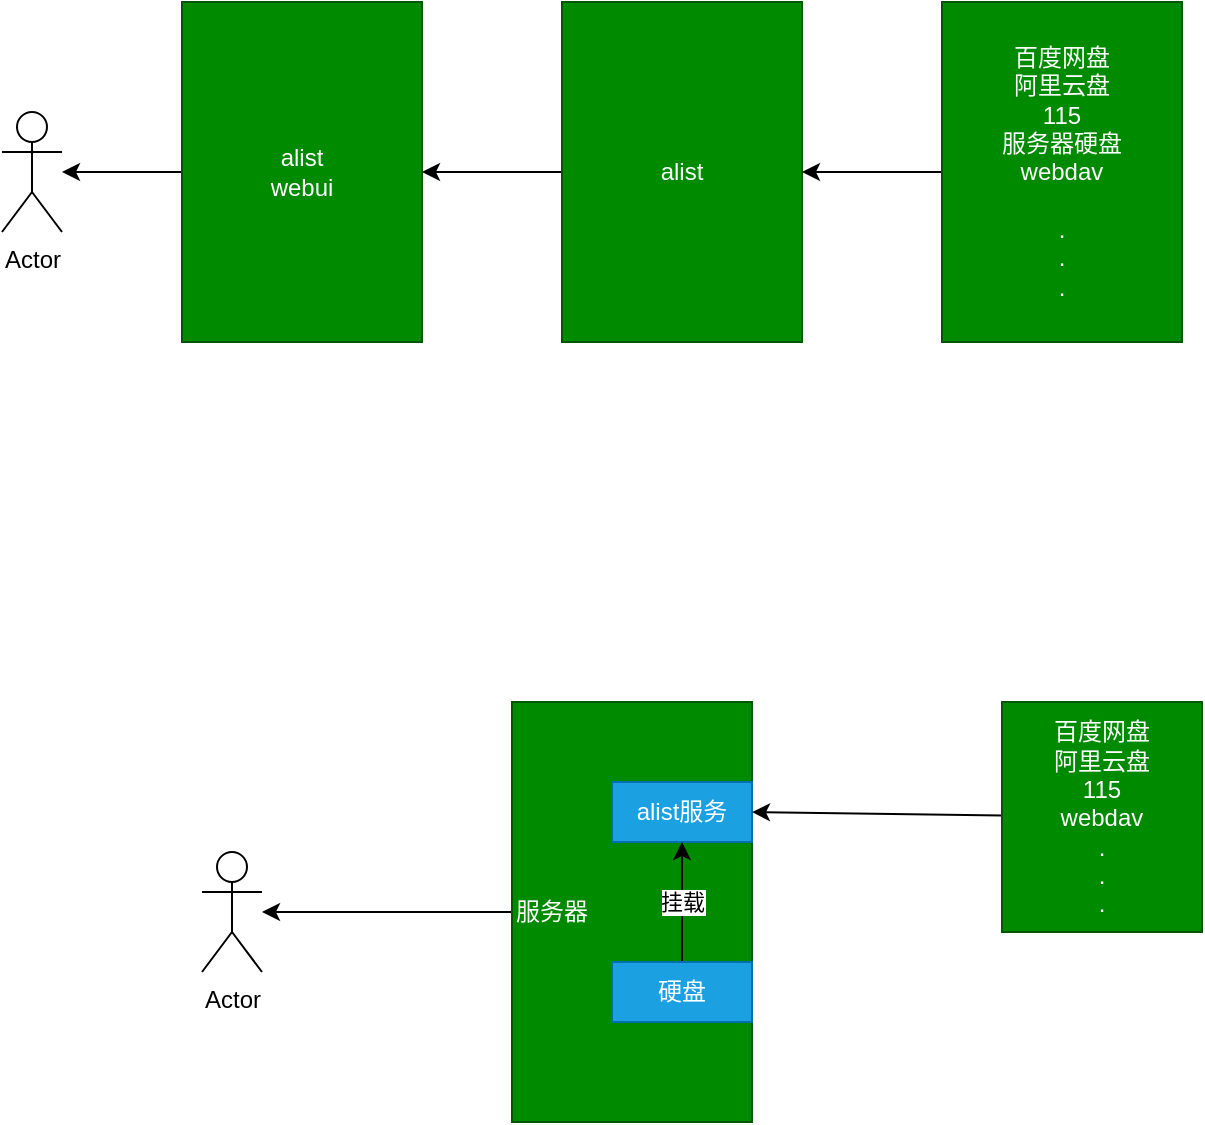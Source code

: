 <mxfile>
    <diagram id="wKIxFsY9lb2jQf92DGev" name="Page-1">
        <mxGraphModel dx="1691" dy="1139" grid="1" gridSize="10" guides="1" tooltips="1" connect="1" arrows="1" fold="1" page="1" pageScale="1" pageWidth="850" pageHeight="1100" math="0" shadow="0">
            <root>
                <mxCell id="0"/>
                <mxCell id="1" parent="0"/>
                <mxCell id="2" value="Actor" style="shape=umlActor;verticalLabelPosition=bottom;verticalAlign=top;html=1;outlineConnect=0;" parent="1" vertex="1">
                    <mxGeometry x="60" y="205" width="30" height="60" as="geometry"/>
                </mxCell>
                <mxCell id="9" style="edgeStyle=none;html=1;" parent="1" source="3" target="2" edge="1">
                    <mxGeometry relative="1" as="geometry"/>
                </mxCell>
                <mxCell id="3" value="alist&lt;br&gt;webui" style="rounded=0;whiteSpace=wrap;html=1;fillColor=#008a00;fontColor=#ffffff;strokeColor=#005700;" parent="1" vertex="1">
                    <mxGeometry x="150" y="150" width="120" height="170" as="geometry"/>
                </mxCell>
                <mxCell id="6" style="edgeStyle=none;html=1;exitX=0;exitY=0.5;exitDx=0;exitDy=0;entryX=1;entryY=0.5;entryDx=0;entryDy=0;" parent="1" source="5" target="3" edge="1">
                    <mxGeometry relative="1" as="geometry"/>
                </mxCell>
                <mxCell id="5" value="alist" style="rounded=0;whiteSpace=wrap;html=1;fillColor=#008a00;fontColor=#ffffff;strokeColor=#005700;" parent="1" vertex="1">
                    <mxGeometry x="340" y="150" width="120" height="170" as="geometry"/>
                </mxCell>
                <mxCell id="8" style="edgeStyle=none;html=1;entryX=1;entryY=0.5;entryDx=0;entryDy=0;" parent="1" source="7" target="5" edge="1">
                    <mxGeometry relative="1" as="geometry"/>
                </mxCell>
                <mxCell id="7" value="百度网盘&lt;br&gt;阿里云盘&lt;br&gt;115&lt;br&gt;服务器硬盘&lt;br&gt;webdav&lt;br&gt;&lt;br&gt;.&lt;br&gt;.&lt;br&gt;." style="rounded=0;whiteSpace=wrap;html=1;fillColor=#008a00;fontColor=#ffffff;strokeColor=#005700;" parent="1" vertex="1">
                    <mxGeometry x="530" y="150" width="120" height="170" as="geometry"/>
                </mxCell>
                <mxCell id="17" style="edgeStyle=none;html=1;" parent="1" source="10" target="16" edge="1">
                    <mxGeometry relative="1" as="geometry"/>
                </mxCell>
                <mxCell id="10" value="&lt;div style=&quot;&quot;&gt;&lt;span style=&quot;background-color: initial;&quot;&gt;服务器&lt;/span&gt;&lt;/div&gt;" style="rounded=0;whiteSpace=wrap;html=1;fillColor=#008a00;fontColor=#ffffff;strokeColor=#005700;align=left;" parent="1" vertex="1">
                    <mxGeometry x="315" y="500" width="120" height="210" as="geometry"/>
                </mxCell>
                <mxCell id="11" value="alist服务" style="rounded=0;whiteSpace=wrap;html=1;fillColor=#1ba1e2;fontColor=#ffffff;strokeColor=#006EAF;" parent="1" vertex="1">
                    <mxGeometry x="365" y="540" width="70" height="30" as="geometry"/>
                </mxCell>
                <mxCell id="13" value="挂载" style="edgeStyle=none;html=1;exitX=0.5;exitY=0;exitDx=0;exitDy=0;entryX=0.5;entryY=1;entryDx=0;entryDy=0;" parent="1" source="12" target="11" edge="1">
                    <mxGeometry relative="1" as="geometry">
                        <Array as="points">
                            <mxPoint x="400" y="600"/>
                        </Array>
                    </mxGeometry>
                </mxCell>
                <mxCell id="12" value="硬盘" style="rounded=0;whiteSpace=wrap;html=1;fillColor=#1ba1e2;fontColor=#ffffff;strokeColor=#006EAF;" parent="1" vertex="1">
                    <mxGeometry x="365" y="630" width="70" height="30" as="geometry"/>
                </mxCell>
                <mxCell id="15" style="edgeStyle=none;html=1;entryX=1;entryY=0.5;entryDx=0;entryDy=0;" parent="1" source="14" target="11" edge="1">
                    <mxGeometry relative="1" as="geometry"/>
                </mxCell>
                <mxCell id="14" value="百度网盘&lt;br&gt;阿里云盘&lt;br&gt;115&lt;br&gt;webdav&lt;br&gt;.&lt;br&gt;.&lt;br&gt;." style="rounded=0;whiteSpace=wrap;html=1;fillColor=#008a00;fontColor=#ffffff;strokeColor=#005700;" parent="1" vertex="1">
                    <mxGeometry x="560" y="500" width="100" height="115" as="geometry"/>
                </mxCell>
                <mxCell id="16" value="Actor" style="shape=umlActor;verticalLabelPosition=bottom;verticalAlign=top;html=1;outlineConnect=0;" parent="1" vertex="1">
                    <mxGeometry x="160" y="575" width="30" height="60" as="geometry"/>
                </mxCell>
            </root>
        </mxGraphModel>
    </diagram>
</mxfile>